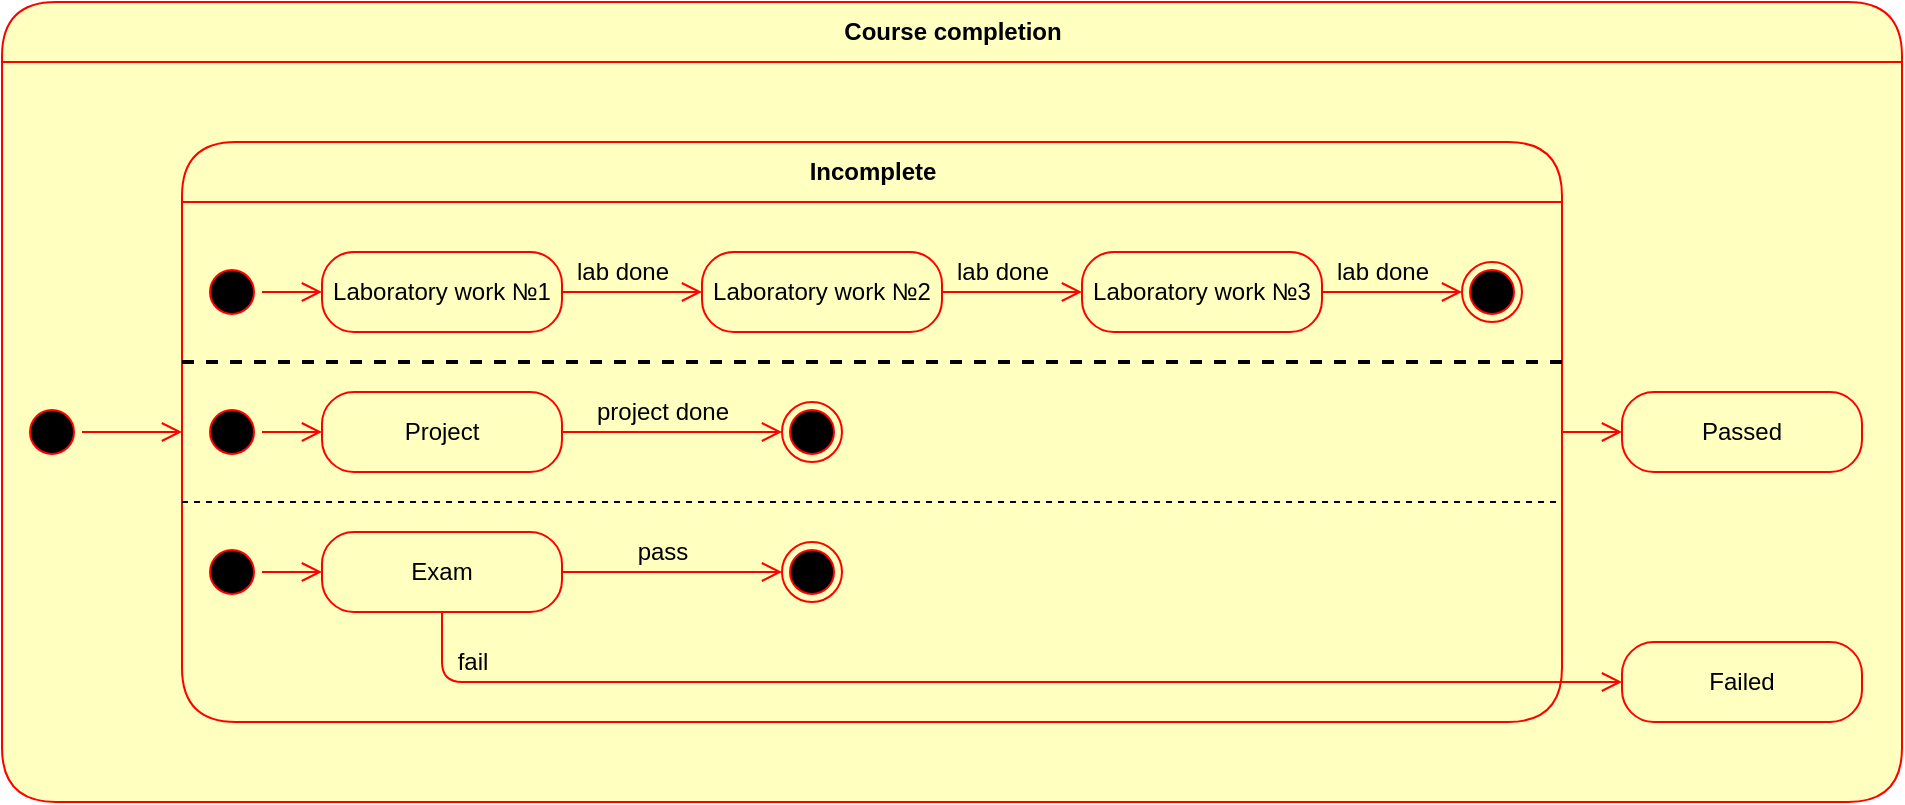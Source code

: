 <mxfile version="13.0.3" type="device"><diagram id="-G5jPbUYMpQcjtZ9-HXl" name="Страница 1"><mxGraphModel dx="948" dy="575" grid="1" gridSize="10" guides="1" tooltips="1" connect="1" arrows="1" fold="1" page="1" pageScale="1" pageWidth="827" pageHeight="1169" math="0" shadow="0"><root><mxCell id="0"/><mxCell id="1" parent="0"/><mxCell id="1VYJzvTF0xYMZYOZHpno-1" value="Course completion" style="swimlane;html=1;fontStyle=1;align=center;verticalAlign=middle;childLayout=stackLayout;horizontal=1;startSize=30;horizontalStack=0;resizeParent=0;resizeLast=1;container=0;fontColor=#000000;collapsible=0;rounded=1;arcSize=30;strokeColor=#ff0000;fillColor=#ffffc0;swimlaneFillColor=#ffffc0;dropTarget=0;" vertex="1" parent="1"><mxGeometry x="40" y="40" width="950" height="400" as="geometry"/></mxCell><mxCell id="1VYJzvTF0xYMZYOZHpno-4" value="Incomplete" style="swimlane;html=1;fontStyle=1;align=center;verticalAlign=middle;childLayout=stackLayout;horizontal=1;startSize=30;horizontalStack=0;resizeParent=0;resizeLast=1;container=0;fontColor=#000000;collapsible=0;rounded=1;arcSize=30;strokeColor=#ff0000;fillColor=#ffffc0;swimlaneFillColor=#ffffc0;dropTarget=0;" vertex="1" parent="1"><mxGeometry x="130" y="110" width="690" height="290" as="geometry"/></mxCell><mxCell id="1VYJzvTF0xYMZYOZHpno-7" value="" style="ellipse;html=1;shape=startState;fillColor=#000000;strokeColor=#ff0000;" vertex="1" parent="1"><mxGeometry x="50" y="240" width="30" height="30" as="geometry"/></mxCell><mxCell id="1VYJzvTF0xYMZYOZHpno-8" value="" style="edgeStyle=orthogonalEdgeStyle;html=1;verticalAlign=bottom;endArrow=open;endSize=8;strokeColor=#ff0000;entryX=0;entryY=0.5;entryDx=0;entryDy=0;" edge="1" source="1VYJzvTF0xYMZYOZHpno-7" parent="1" target="1VYJzvTF0xYMZYOZHpno-4"><mxGeometry relative="1" as="geometry"><mxPoint x="130" y="325" as="targetPoint"/></mxGeometry></mxCell><mxCell id="1VYJzvTF0xYMZYOZHpno-9" value="" style="ellipse;html=1;shape=startState;fillColor=#000000;strokeColor=#ff0000;" vertex="1" parent="1"><mxGeometry x="140" y="170" width="30" height="30" as="geometry"/></mxCell><mxCell id="1VYJzvTF0xYMZYOZHpno-10" value="" style="edgeStyle=orthogonalEdgeStyle;html=1;verticalAlign=bottom;endArrow=open;endSize=8;strokeColor=#ff0000;entryX=0;entryY=0.5;entryDx=0;entryDy=0;" edge="1" source="1VYJzvTF0xYMZYOZHpno-9" parent="1" target="1VYJzvTF0xYMZYOZHpno-11"><mxGeometry relative="1" as="geometry"><mxPoint x="155" y="260" as="targetPoint"/></mxGeometry></mxCell><mxCell id="1VYJzvTF0xYMZYOZHpno-11" value="Laboratory work №1" style="rounded=1;whiteSpace=wrap;html=1;arcSize=40;fontColor=#000000;fillColor=#ffffc0;strokeColor=#ff0000;" vertex="1" parent="1"><mxGeometry x="200" y="165" width="120" height="40" as="geometry"/></mxCell><mxCell id="1VYJzvTF0xYMZYOZHpno-12" value="" style="edgeStyle=orthogonalEdgeStyle;html=1;verticalAlign=bottom;endArrow=open;endSize=8;strokeColor=#ff0000;exitX=1;exitY=0.5;exitDx=0;exitDy=0;" edge="1" source="1VYJzvTF0xYMZYOZHpno-11" parent="1" target="1VYJzvTF0xYMZYOZHpno-14"><mxGeometry relative="1" as="geometry"><mxPoint x="510" y="185" as="targetPoint"/></mxGeometry></mxCell><mxCell id="1VYJzvTF0xYMZYOZHpno-13" value="lab done" style="text;html=1;align=center;verticalAlign=middle;resizable=0;points=[];autosize=1;" vertex="1" parent="1"><mxGeometry x="320" y="165" width="60" height="20" as="geometry"/></mxCell><mxCell id="1VYJzvTF0xYMZYOZHpno-14" value="Laboratory work №2" style="rounded=1;whiteSpace=wrap;html=1;arcSize=40;fontColor=#000000;fillColor=#ffffc0;strokeColor=#ff0000;" vertex="1" parent="1"><mxGeometry x="390" y="165" width="120" height="40" as="geometry"/></mxCell><mxCell id="1VYJzvTF0xYMZYOZHpno-17" value="Laboratory work №3" style="rounded=1;whiteSpace=wrap;html=1;arcSize=40;fontColor=#000000;fillColor=#ffffc0;strokeColor=#ff0000;" vertex="1" parent="1"><mxGeometry x="580" y="165" width="120" height="40" as="geometry"/></mxCell><mxCell id="1VYJzvTF0xYMZYOZHpno-18" value="" style="edgeStyle=orthogonalEdgeStyle;html=1;verticalAlign=bottom;endArrow=open;endSize=8;strokeColor=#ff0000;exitX=1;exitY=0.5;exitDx=0;exitDy=0;entryX=0;entryY=0.5;entryDx=0;entryDy=0;" edge="1" source="1VYJzvTF0xYMZYOZHpno-17" parent="1" target="1VYJzvTF0xYMZYOZHpno-22"><mxGeometry relative="1" as="geometry"><mxPoint x="760" y="185" as="targetPoint"/></mxGeometry></mxCell><mxCell id="1VYJzvTF0xYMZYOZHpno-19" value="" style="edgeStyle=orthogonalEdgeStyle;html=1;verticalAlign=bottom;endArrow=open;endSize=8;strokeColor=#ff0000;exitX=1;exitY=0.5;exitDx=0;exitDy=0;entryX=0;entryY=0.5;entryDx=0;entryDy=0;" edge="1" parent="1" source="1VYJzvTF0xYMZYOZHpno-14" target="1VYJzvTF0xYMZYOZHpno-17"><mxGeometry relative="1" as="geometry"><mxPoint x="650" y="275" as="targetPoint"/><mxPoint x="650" y="215" as="sourcePoint"/></mxGeometry></mxCell><mxCell id="1VYJzvTF0xYMZYOZHpno-21" value="lab done" style="text;html=1;align=center;verticalAlign=middle;resizable=0;points=[];autosize=1;" vertex="1" parent="1"><mxGeometry x="510" y="165" width="60" height="20" as="geometry"/></mxCell><mxCell id="1VYJzvTF0xYMZYOZHpno-22" value="" style="ellipse;html=1;shape=endState;fillColor=#000000;strokeColor=#ff0000;" vertex="1" parent="1"><mxGeometry x="770" y="170" width="30" height="30" as="geometry"/></mxCell><mxCell id="1VYJzvTF0xYMZYOZHpno-23" value="lab done" style="text;html=1;align=center;verticalAlign=middle;resizable=0;points=[];autosize=1;" vertex="1" parent="1"><mxGeometry x="700" y="165" width="60" height="20" as="geometry"/></mxCell><mxCell id="1VYJzvTF0xYMZYOZHpno-24" value="" style="endArrow=none;dashed=1;html=1;strokeWidth=2;" edge="1" parent="1"><mxGeometry width="50" height="50" relative="1" as="geometry"><mxPoint x="130" y="220" as="sourcePoint"/><mxPoint x="820" y="220" as="targetPoint"/></mxGeometry></mxCell><mxCell id="1VYJzvTF0xYMZYOZHpno-25" value="" style="ellipse;html=1;shape=startState;fillColor=#000000;strokeColor=#ff0000;" vertex="1" parent="1"><mxGeometry x="140" y="240" width="30" height="30" as="geometry"/></mxCell><mxCell id="1VYJzvTF0xYMZYOZHpno-26" value="" style="edgeStyle=orthogonalEdgeStyle;html=1;verticalAlign=bottom;endArrow=open;endSize=8;strokeColor=#ff0000;entryX=0;entryY=0.5;entryDx=0;entryDy=0;" edge="1" source="1VYJzvTF0xYMZYOZHpno-25" parent="1" target="1VYJzvTF0xYMZYOZHpno-27"><mxGeometry relative="1" as="geometry"><mxPoint x="200" y="255" as="targetPoint"/></mxGeometry></mxCell><mxCell id="1VYJzvTF0xYMZYOZHpno-27" value="Project" style="rounded=1;whiteSpace=wrap;html=1;arcSize=40;fontColor=#000000;fillColor=#ffffc0;strokeColor=#ff0000;" vertex="1" parent="1"><mxGeometry x="200" y="235" width="120" height="40" as="geometry"/></mxCell><mxCell id="1VYJzvTF0xYMZYOZHpno-28" value="" style="edgeStyle=orthogonalEdgeStyle;html=1;verticalAlign=bottom;endArrow=open;endSize=8;strokeColor=#ff0000;exitX=1;exitY=0.5;exitDx=0;exitDy=0;" edge="1" source="1VYJzvTF0xYMZYOZHpno-27" parent="1" target="1VYJzvTF0xYMZYOZHpno-30"><mxGeometry relative="1" as="geometry"><mxPoint x="420" y="255" as="targetPoint"/></mxGeometry></mxCell><mxCell id="1VYJzvTF0xYMZYOZHpno-29" value="project done" style="text;html=1;align=center;verticalAlign=middle;resizable=0;points=[];autosize=1;" vertex="1" parent="1"><mxGeometry x="330" y="235" width="80" height="20" as="geometry"/></mxCell><mxCell id="1VYJzvTF0xYMZYOZHpno-30" value="" style="ellipse;html=1;shape=endState;fillColor=#000000;strokeColor=#ff0000;" vertex="1" parent="1"><mxGeometry x="430" y="240" width="30" height="30" as="geometry"/></mxCell><mxCell id="1VYJzvTF0xYMZYOZHpno-47" value="Exam" style="rounded=1;whiteSpace=wrap;html=1;arcSize=40;fontColor=#000000;fillColor=#ffffc0;strokeColor=#ff0000;" vertex="1" parent="1"><mxGeometry x="200" y="305" width="120" height="40" as="geometry"/></mxCell><mxCell id="1VYJzvTF0xYMZYOZHpno-48" value="" style="edgeStyle=orthogonalEdgeStyle;html=1;verticalAlign=bottom;endArrow=open;endSize=8;strokeColor=#ff0000;exitX=1;exitY=0.5;exitDx=0;exitDy=0;" edge="1" source="1VYJzvTF0xYMZYOZHpno-47" parent="1"><mxGeometry relative="1" as="geometry"><mxPoint x="430" y="325" as="targetPoint"/></mxGeometry></mxCell><mxCell id="1VYJzvTF0xYMZYOZHpno-49" value="" style="ellipse;html=1;shape=startState;fillColor=#000000;strokeColor=#ff0000;" vertex="1" parent="1"><mxGeometry x="140" y="310" width="30" height="30" as="geometry"/></mxCell><mxCell id="1VYJzvTF0xYMZYOZHpno-50" value="" style="edgeStyle=orthogonalEdgeStyle;html=1;verticalAlign=bottom;endArrow=open;endSize=8;strokeColor=#ff0000;entryX=0;entryY=0.5;entryDx=0;entryDy=0;" edge="1" source="1VYJzvTF0xYMZYOZHpno-49" parent="1" target="1VYJzvTF0xYMZYOZHpno-47"><mxGeometry relative="1" as="geometry"><mxPoint x="155" y="400" as="targetPoint"/></mxGeometry></mxCell><mxCell id="1VYJzvTF0xYMZYOZHpno-51" value="" style="ellipse;html=1;shape=endState;fillColor=#000000;strokeColor=#ff0000;" vertex="1" parent="1"><mxGeometry x="430" y="310" width="30" height="30" as="geometry"/></mxCell><mxCell id="1VYJzvTF0xYMZYOZHpno-52" value="" style="endArrow=none;dashed=1;html=1;exitX=0;exitY=0.25;exitDx=0;exitDy=0;entryX=1;entryY=0.25;entryDx=0;entryDy=0;strokeWidth=1;" edge="1" parent="1"><mxGeometry width="50" height="50" relative="1" as="geometry"><mxPoint x="130" y="290" as="sourcePoint"/><mxPoint x="820" y="290" as="targetPoint"/></mxGeometry></mxCell><mxCell id="1VYJzvTF0xYMZYOZHpno-55" value="pass" style="text;html=1;align=center;verticalAlign=middle;resizable=0;points=[];autosize=1;" vertex="1" parent="1"><mxGeometry x="350" y="305" width="40" height="20" as="geometry"/></mxCell><mxCell id="1VYJzvTF0xYMZYOZHpno-56" value="Passed" style="rounded=1;whiteSpace=wrap;html=1;arcSize=40;fontColor=#000000;fillColor=#ffffc0;strokeColor=#ff0000;" vertex="1" parent="1"><mxGeometry x="850" y="235" width="120" height="40" as="geometry"/></mxCell><mxCell id="1VYJzvTF0xYMZYOZHpno-57" value="" style="edgeStyle=orthogonalEdgeStyle;html=1;verticalAlign=bottom;endArrow=open;endSize=8;strokeColor=#ff0000;exitX=1;exitY=0.5;exitDx=0;exitDy=0;entryX=0;entryY=0.5;entryDx=0;entryDy=0;" edge="1" source="1VYJzvTF0xYMZYOZHpno-4" parent="1" target="1VYJzvTF0xYMZYOZHpno-56"><mxGeometry relative="1" as="geometry"><mxPoint x="910" y="335" as="targetPoint"/></mxGeometry></mxCell><mxCell id="1VYJzvTF0xYMZYOZHpno-59" value="" style="edgeStyle=orthogonalEdgeStyle;html=1;verticalAlign=bottom;endArrow=open;endSize=8;strokeColor=#ff0000;exitX=0.5;exitY=1;exitDx=0;exitDy=0;" edge="1" source="1VYJzvTF0xYMZYOZHpno-47" parent="1"><mxGeometry relative="1" as="geometry"><mxPoint x="850" y="380" as="targetPoint"/><Array as="points"><mxPoint x="260" y="380"/><mxPoint x="750" y="380"/></Array></mxGeometry></mxCell><mxCell id="1VYJzvTF0xYMZYOZHpno-60" value="Failed" style="rounded=1;whiteSpace=wrap;html=1;arcSize=40;fontColor=#000000;fillColor=#ffffc0;strokeColor=#ff0000;" vertex="1" parent="1"><mxGeometry x="850" y="360" width="120" height="40" as="geometry"/></mxCell><mxCell id="1VYJzvTF0xYMZYOZHpno-62" value="fail" style="text;html=1;align=center;verticalAlign=middle;resizable=0;points=[];autosize=1;" vertex="1" parent="1"><mxGeometry x="260" y="360" width="30" height="20" as="geometry"/></mxCell></root></mxGraphModel></diagram></mxfile>